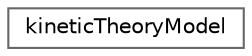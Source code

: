 digraph "Graphical Class Hierarchy"
{
 // LATEX_PDF_SIZE
  bgcolor="transparent";
  edge [fontname=Helvetica,fontsize=10,labelfontname=Helvetica,labelfontsize=10];
  node [fontname=Helvetica,fontsize=10,shape=box,height=0.2,width=0.4];
  rankdir="LR";
  Node0 [id="Node000000",label="kineticTheoryModel",height=0.2,width=0.4,color="grey40", fillcolor="white", style="filled",URL="$classFoam_1_1kineticTheoryModel.html",tooltip="Kinetic theory particle phase RAS model."];
}
